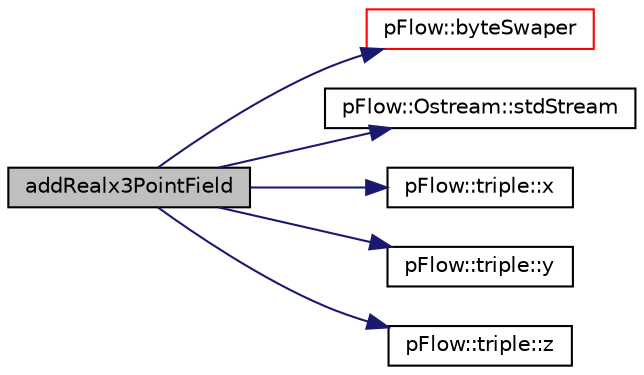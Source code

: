 digraph "addRealx3PointField"
{
 // LATEX_PDF_SIZE
  edge [fontname="Helvetica",fontsize="10",labelfontname="Helvetica",labelfontsize="10"];
  node [fontname="Helvetica",fontsize="10",shape=record];
  rankdir="LR";
  Node1 [label="addRealx3PointField",height=0.2,width=0.4,color="black", fillcolor="grey75", style="filled", fontcolor="black",tooltip=" "];
  Node1 -> Node2 [color="midnightblue",fontsize="10",style="solid",fontname="Helvetica"];
  Node2 [label="pFlow::byteSwaper",height=0.2,width=0.4,color="red", fillcolor="white", style="filled",URL="$namespacepFlow.html#a6e11ba7678e8a9b68bcba5702b9fd4db",tooltip=" "];
  Node1 -> Node4 [color="midnightblue",fontsize="10",style="solid",fontname="Helvetica"];
  Node4 [label="pFlow::Ostream::stdStream",height=0.2,width=0.4,color="black", fillcolor="white", style="filled",URL="$classpFlow_1_1Ostream.html#a85c6b56e0bda057d90907932ea9647ac",tooltip="Access to underlying std::ostream."];
  Node1 -> Node5 [color="midnightblue",fontsize="10",style="solid",fontname="Helvetica"];
  Node5 [label="pFlow::triple::x",height=0.2,width=0.4,color="black", fillcolor="white", style="filled",URL="$classpFlow_1_1triple.html#a2f365146ce767d3de7ae125abd193b33",tooltip="access component"];
  Node1 -> Node6 [color="midnightblue",fontsize="10",style="solid",fontname="Helvetica"];
  Node6 [label="pFlow::triple::y",height=0.2,width=0.4,color="black", fillcolor="white", style="filled",URL="$classpFlow_1_1triple.html#a28d901cc27d3756a830e4de5a484b967",tooltip="access component"];
  Node1 -> Node7 [color="midnightblue",fontsize="10",style="solid",fontname="Helvetica"];
  Node7 [label="pFlow::triple::z",height=0.2,width=0.4,color="black", fillcolor="white", style="filled",URL="$classpFlow_1_1triple.html#a5c836d3919741edf1ba805c98dbd21b7",tooltip="access component"];
}
